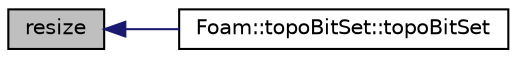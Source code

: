 digraph "resize"
{
  bgcolor="transparent";
  edge [fontname="Helvetica",fontsize="10",labelfontname="Helvetica",labelfontsize="10"];
  node [fontname="Helvetica",fontsize="10",shape=record];
  rankdir="LR";
  Node1 [label="resize",height=0.2,width=0.4,color="black", fillcolor="grey75", style="filled" fontcolor="black"];
  Node1 -> Node2 [dir="back",color="midnightblue",fontsize="10",style="solid",fontname="Helvetica"];
  Node2 [label="Foam::topoBitSet::topoBitSet",height=0.2,width=0.4,color="black",URL="$classFoam_1_1topoBitSet.html#a60842a2921f75f00c5dac7e58f99a9ec",tooltip="Move construct with bitset values, size elements. "];
}
